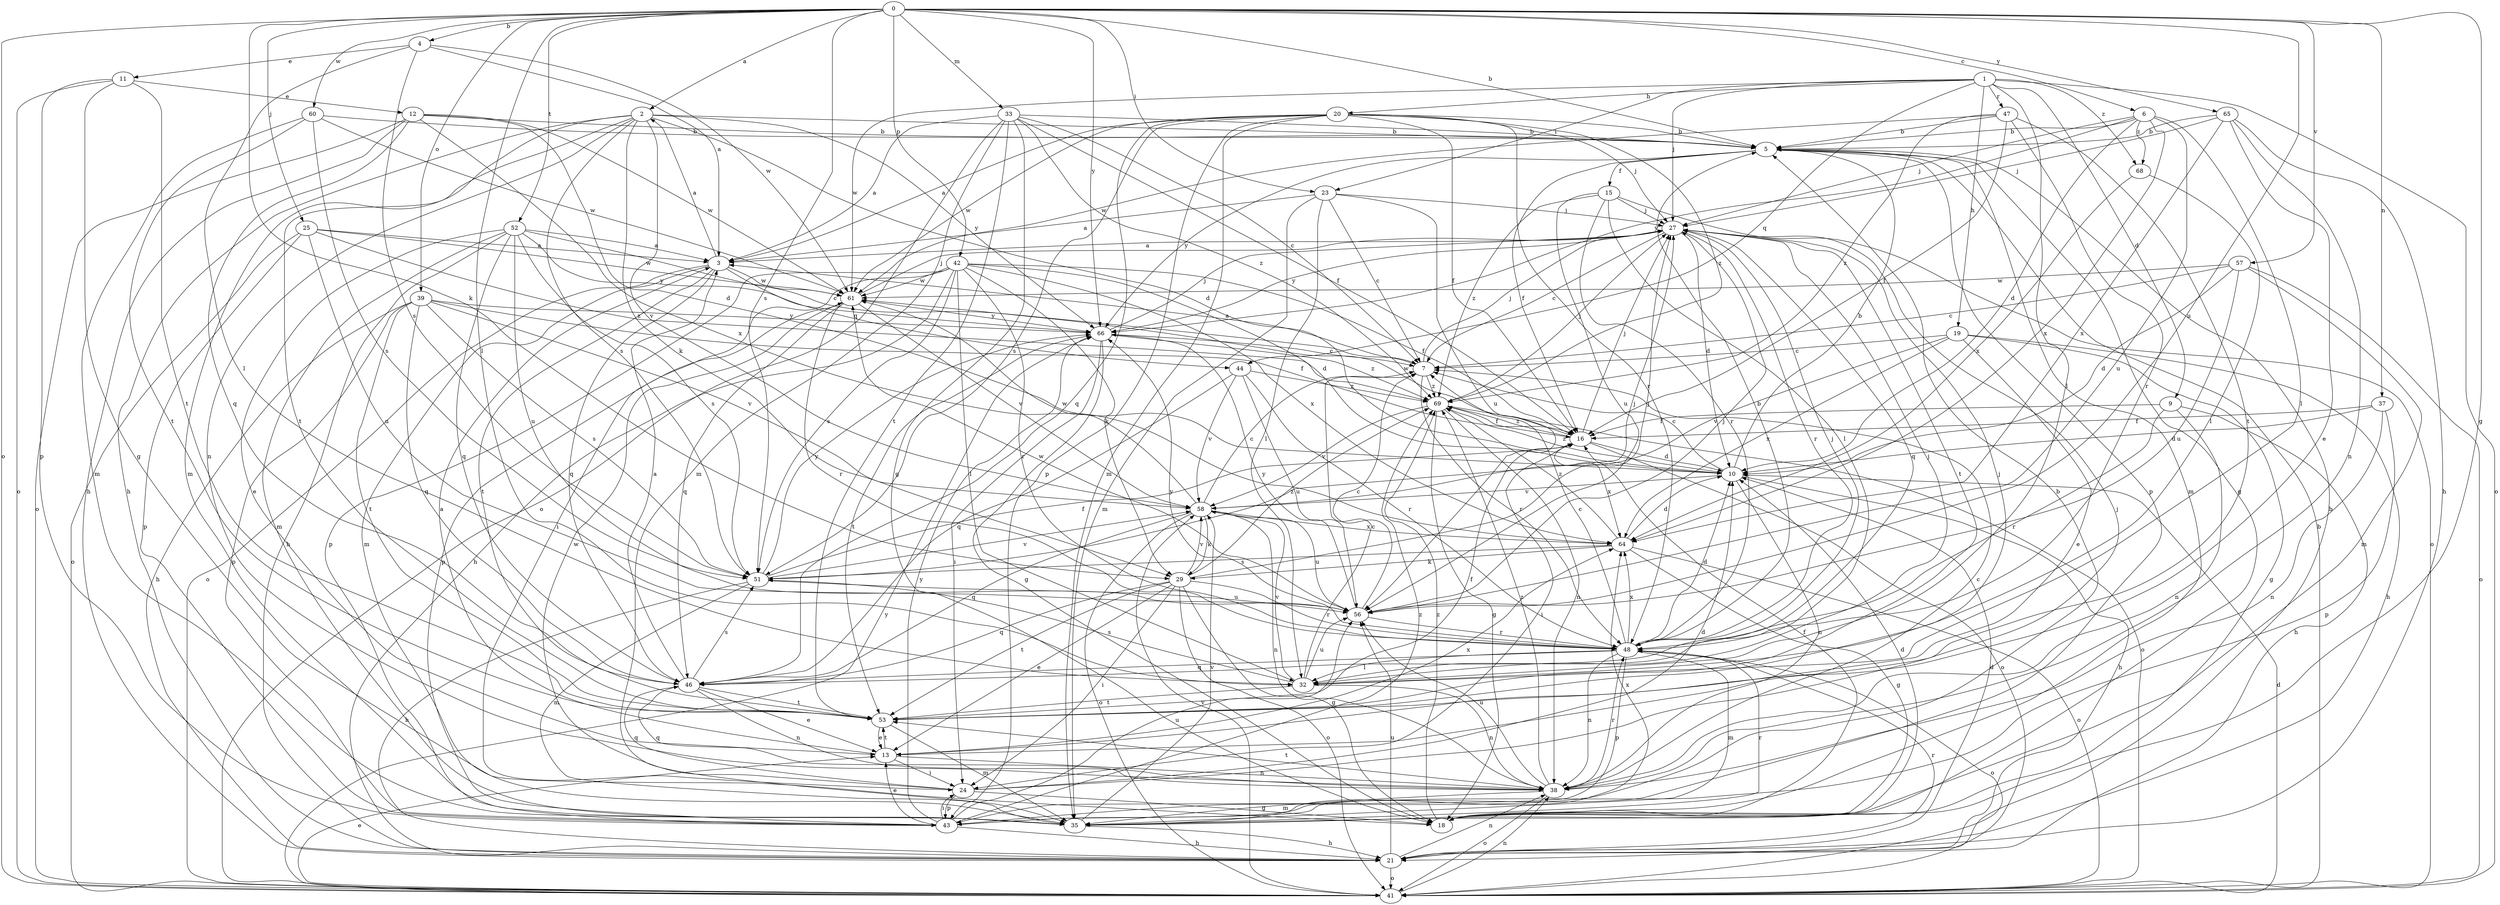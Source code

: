 strict digraph  {
0;
1;
2;
3;
4;
5;
6;
7;
9;
10;
11;
12;
13;
15;
16;
18;
19;
20;
21;
23;
24;
25;
27;
29;
32;
33;
35;
37;
38;
39;
41;
42;
43;
44;
46;
47;
48;
51;
52;
53;
56;
57;
58;
60;
61;
64;
65;
66;
68;
69;
0 -> 2  [label=a];
0 -> 4  [label=b];
0 -> 5  [label=b];
0 -> 6  [label=c];
0 -> 18  [label=g];
0 -> 23  [label=i];
0 -> 25  [label=j];
0 -> 29  [label=k];
0 -> 32  [label=l];
0 -> 33  [label=m];
0 -> 37  [label=n];
0 -> 39  [label=o];
0 -> 41  [label=o];
0 -> 42  [label=p];
0 -> 51  [label=s];
0 -> 52  [label=t];
0 -> 56  [label=u];
0 -> 57  [label=v];
0 -> 60  [label=w];
0 -> 65  [label=y];
0 -> 66  [label=y];
1 -> 9  [label=d];
1 -> 19  [label=h];
1 -> 20  [label=h];
1 -> 23  [label=i];
1 -> 27  [label=j];
1 -> 32  [label=l];
1 -> 41  [label=o];
1 -> 44  [label=q];
1 -> 47  [label=r];
1 -> 61  [label=w];
1 -> 68  [label=z];
2 -> 5  [label=b];
2 -> 10  [label=d];
2 -> 21  [label=h];
2 -> 29  [label=k];
2 -> 35  [label=m];
2 -> 38  [label=n];
2 -> 51  [label=s];
2 -> 53  [label=t];
2 -> 58  [label=v];
2 -> 66  [label=y];
3 -> 2  [label=a];
3 -> 35  [label=m];
3 -> 41  [label=o];
3 -> 44  [label=q];
3 -> 46  [label=q];
3 -> 53  [label=t];
3 -> 61  [label=w];
4 -> 3  [label=a];
4 -> 11  [label=e];
4 -> 32  [label=l];
4 -> 51  [label=s];
4 -> 61  [label=w];
5 -> 15  [label=f];
5 -> 16  [label=f];
5 -> 18  [label=g];
5 -> 35  [label=m];
5 -> 43  [label=p];
5 -> 66  [label=y];
6 -> 5  [label=b];
6 -> 10  [label=d];
6 -> 27  [label=j];
6 -> 32  [label=l];
6 -> 56  [label=u];
6 -> 64  [label=x];
6 -> 66  [label=y];
6 -> 68  [label=z];
7 -> 3  [label=a];
7 -> 27  [label=j];
7 -> 48  [label=r];
7 -> 69  [label=z];
9 -> 16  [label=f];
9 -> 21  [label=h];
9 -> 38  [label=n];
9 -> 48  [label=r];
10 -> 5  [label=b];
10 -> 7  [label=c];
10 -> 21  [label=h];
10 -> 38  [label=n];
10 -> 58  [label=v];
10 -> 69  [label=z];
11 -> 12  [label=e];
11 -> 18  [label=g];
11 -> 41  [label=o];
11 -> 43  [label=p];
11 -> 53  [label=t];
12 -> 5  [label=b];
12 -> 10  [label=d];
12 -> 21  [label=h];
12 -> 41  [label=o];
12 -> 46  [label=q];
12 -> 61  [label=w];
12 -> 64  [label=x];
13 -> 3  [label=a];
13 -> 24  [label=i];
13 -> 38  [label=n];
13 -> 53  [label=t];
13 -> 64  [label=x];
15 -> 27  [label=j];
15 -> 32  [label=l];
15 -> 41  [label=o];
15 -> 48  [label=r];
15 -> 56  [label=u];
15 -> 69  [label=z];
16 -> 10  [label=d];
16 -> 24  [label=i];
16 -> 27  [label=j];
16 -> 41  [label=o];
16 -> 61  [label=w];
16 -> 64  [label=x];
16 -> 69  [label=z];
18 -> 10  [label=d];
18 -> 16  [label=f];
18 -> 69  [label=z];
19 -> 7  [label=c];
19 -> 13  [label=e];
19 -> 18  [label=g];
19 -> 21  [label=h];
19 -> 58  [label=v];
19 -> 64  [label=x];
20 -> 3  [label=a];
20 -> 5  [label=b];
20 -> 16  [label=f];
20 -> 27  [label=j];
20 -> 35  [label=m];
20 -> 43  [label=p];
20 -> 46  [label=q];
20 -> 48  [label=r];
20 -> 51  [label=s];
20 -> 61  [label=w];
20 -> 69  [label=z];
21 -> 5  [label=b];
21 -> 10  [label=d];
21 -> 38  [label=n];
21 -> 41  [label=o];
21 -> 48  [label=r];
21 -> 56  [label=u];
23 -> 3  [label=a];
23 -> 7  [label=c];
23 -> 27  [label=j];
23 -> 32  [label=l];
23 -> 35  [label=m];
23 -> 56  [label=u];
24 -> 10  [label=d];
24 -> 18  [label=g];
24 -> 27  [label=j];
24 -> 43  [label=p];
24 -> 46  [label=q];
24 -> 61  [label=w];
25 -> 3  [label=a];
25 -> 41  [label=o];
25 -> 43  [label=p];
25 -> 56  [label=u];
25 -> 61  [label=w];
25 -> 69  [label=z];
27 -> 3  [label=a];
27 -> 7  [label=c];
27 -> 10  [label=d];
27 -> 46  [label=q];
27 -> 48  [label=r];
27 -> 53  [label=t];
27 -> 66  [label=y];
29 -> 13  [label=e];
29 -> 18  [label=g];
29 -> 24  [label=i];
29 -> 27  [label=j];
29 -> 41  [label=o];
29 -> 46  [label=q];
29 -> 48  [label=r];
29 -> 53  [label=t];
29 -> 58  [label=v];
29 -> 69  [label=z];
32 -> 7  [label=c];
32 -> 27  [label=j];
32 -> 38  [label=n];
32 -> 51  [label=s];
32 -> 53  [label=t];
32 -> 56  [label=u];
32 -> 58  [label=v];
33 -> 3  [label=a];
33 -> 5  [label=b];
33 -> 7  [label=c];
33 -> 16  [label=f];
33 -> 18  [label=g];
33 -> 35  [label=m];
33 -> 41  [label=o];
33 -> 53  [label=t];
33 -> 69  [label=z];
35 -> 21  [label=h];
35 -> 48  [label=r];
35 -> 58  [label=v];
35 -> 64  [label=x];
37 -> 10  [label=d];
37 -> 16  [label=f];
37 -> 38  [label=n];
37 -> 43  [label=p];
38 -> 7  [label=c];
38 -> 35  [label=m];
38 -> 41  [label=o];
38 -> 46  [label=q];
38 -> 48  [label=r];
38 -> 53  [label=t];
38 -> 56  [label=u];
38 -> 69  [label=z];
39 -> 16  [label=f];
39 -> 21  [label=h];
39 -> 43  [label=p];
39 -> 46  [label=q];
39 -> 51  [label=s];
39 -> 53  [label=t];
39 -> 58  [label=v];
39 -> 66  [label=y];
41 -> 5  [label=b];
41 -> 10  [label=d];
41 -> 13  [label=e];
41 -> 38  [label=n];
41 -> 58  [label=v];
41 -> 66  [label=y];
42 -> 10  [label=d];
42 -> 16  [label=f];
42 -> 21  [label=h];
42 -> 24  [label=i];
42 -> 29  [label=k];
42 -> 32  [label=l];
42 -> 43  [label=p];
42 -> 48  [label=r];
42 -> 51  [label=s];
42 -> 61  [label=w];
42 -> 64  [label=x];
43 -> 5  [label=b];
43 -> 13  [label=e];
43 -> 21  [label=h];
43 -> 24  [label=i];
43 -> 56  [label=u];
43 -> 66  [label=y];
43 -> 69  [label=z];
44 -> 46  [label=q];
44 -> 48  [label=r];
44 -> 56  [label=u];
44 -> 58  [label=v];
44 -> 69  [label=z];
46 -> 3  [label=a];
46 -> 13  [label=e];
46 -> 38  [label=n];
46 -> 51  [label=s];
46 -> 53  [label=t];
47 -> 5  [label=b];
47 -> 16  [label=f];
47 -> 48  [label=r];
47 -> 53  [label=t];
47 -> 61  [label=w];
47 -> 69  [label=z];
48 -> 5  [label=b];
48 -> 7  [label=c];
48 -> 10  [label=d];
48 -> 27  [label=j];
48 -> 32  [label=l];
48 -> 35  [label=m];
48 -> 38  [label=n];
48 -> 41  [label=o];
48 -> 43  [label=p];
48 -> 46  [label=q];
48 -> 64  [label=x];
48 -> 66  [label=y];
51 -> 16  [label=f];
51 -> 21  [label=h];
51 -> 27  [label=j];
51 -> 35  [label=m];
51 -> 56  [label=u];
51 -> 58  [label=v];
51 -> 66  [label=y];
52 -> 3  [label=a];
52 -> 7  [label=c];
52 -> 13  [label=e];
52 -> 21  [label=h];
52 -> 35  [label=m];
52 -> 46  [label=q];
52 -> 51  [label=s];
52 -> 56  [label=u];
52 -> 66  [label=y];
53 -> 13  [label=e];
53 -> 16  [label=f];
53 -> 27  [label=j];
53 -> 35  [label=m];
56 -> 7  [label=c];
56 -> 27  [label=j];
56 -> 48  [label=r];
56 -> 61  [label=w];
56 -> 66  [label=y];
57 -> 7  [label=c];
57 -> 10  [label=d];
57 -> 35  [label=m];
57 -> 41  [label=o];
57 -> 56  [label=u];
57 -> 61  [label=w];
58 -> 7  [label=c];
58 -> 29  [label=k];
58 -> 38  [label=n];
58 -> 41  [label=o];
58 -> 46  [label=q];
58 -> 56  [label=u];
58 -> 61  [label=w];
58 -> 64  [label=x];
60 -> 5  [label=b];
60 -> 35  [label=m];
60 -> 51  [label=s];
60 -> 53  [label=t];
60 -> 61  [label=w];
61 -> 27  [label=j];
61 -> 43  [label=p];
61 -> 46  [label=q];
61 -> 48  [label=r];
61 -> 58  [label=v];
61 -> 66  [label=y];
64 -> 10  [label=d];
64 -> 18  [label=g];
64 -> 29  [label=k];
64 -> 41  [label=o];
64 -> 51  [label=s];
64 -> 69  [label=z];
65 -> 5  [label=b];
65 -> 13  [label=e];
65 -> 21  [label=h];
65 -> 27  [label=j];
65 -> 38  [label=n];
65 -> 64  [label=x];
66 -> 7  [label=c];
66 -> 18  [label=g];
66 -> 24  [label=i];
66 -> 27  [label=j];
66 -> 53  [label=t];
66 -> 69  [label=z];
68 -> 32  [label=l];
68 -> 64  [label=x];
69 -> 16  [label=f];
69 -> 18  [label=g];
69 -> 27  [label=j];
69 -> 38  [label=n];
69 -> 41  [label=o];
69 -> 58  [label=v];
}
